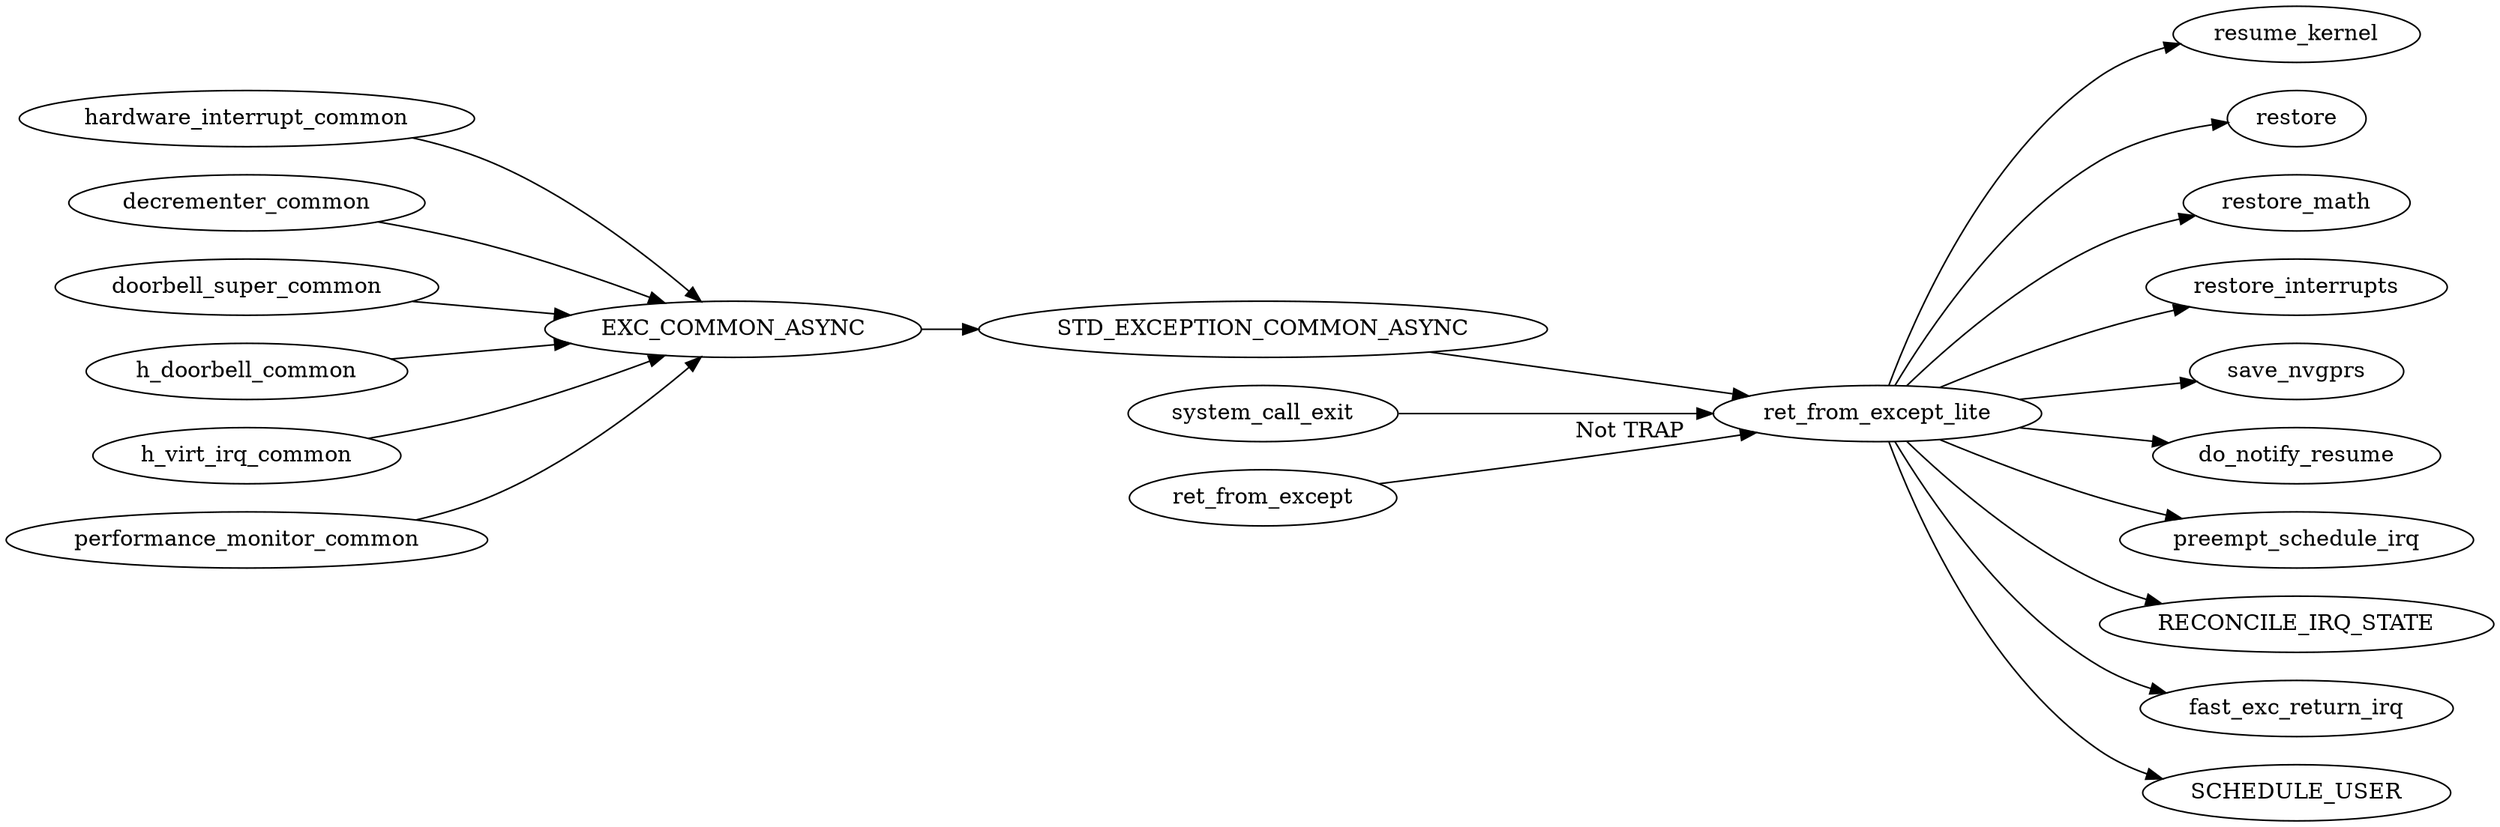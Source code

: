 digraph {

	rankdir=LR;

	ret_from_except_lite 	->	resume_kernel ;
	ret_from_except_lite 	->	restore;
	ret_from_except_lite 	->	restore_math;
	ret_from_except_lite 	->	restore_interrupts;
	ret_from_except_lite 	->	save_nvgprs;
	ret_from_except_lite 	->	do_notify_resume;
	ret_from_except_lite 	->	preempt_schedule_irq;
	ret_from_except_lite 	->	RECONCILE_IRQ_STATE;
	ret_from_except_lite 	->	fast_exc_return_irq;
	ret_from_except_lite 	->	SCHEDULE_USER;
	
	hardware_interrupt_common ->	EXC_COMMON_ASYNC;
	decrementer_common	-> 	EXC_COMMON_ASYNC;
	doorbell_super_common	-> 	EXC_COMMON_ASYNC;
	h_doorbell_common	-> 	EXC_COMMON_ASYNC;
	h_virt_irq_common	->	EXC_COMMON_ASYNC;
	performance_monitor_common ->	EXC_COMMON_ASYNC;

	EXC_COMMON_ASYNC	-> 	STD_EXCEPTION_COMMON_ASYNC;
	
	STD_EXCEPTION_COMMON_ASYNC	-> ret_from_except_lite;
	system_call_exit	-> 	ret_from_except_lite;
	ret_from_except		-> 	ret_from_except_lite[label="Not TRAP"];
}
